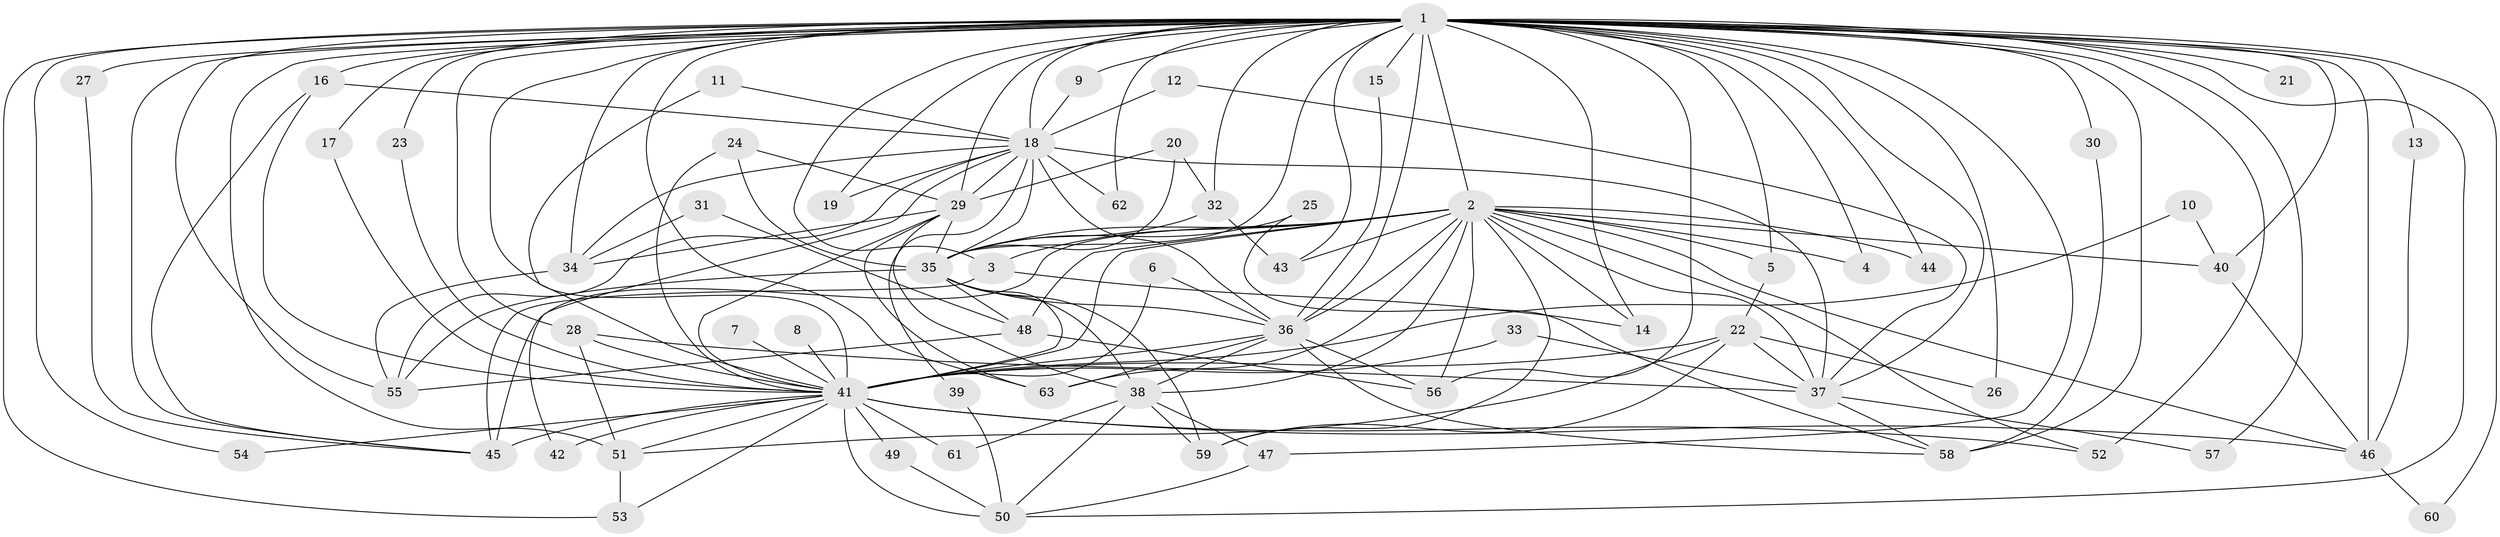 // original degree distribution, {21: 0.023809523809523808, 27: 0.007936507936507936, 24: 0.007936507936507936, 20: 0.015873015873015872, 23: 0.007936507936507936, 15: 0.007936507936507936, 18: 0.007936507936507936, 5: 0.05555555555555555, 3: 0.1746031746031746, 4: 0.10317460317460317, 12: 0.007936507936507936, 9: 0.023809523809523808, 2: 0.5317460317460317, 6: 0.023809523809523808}
// Generated by graph-tools (version 1.1) at 2025/49/03/09/25 03:49:43]
// undirected, 63 vertices, 158 edges
graph export_dot {
graph [start="1"]
  node [color=gray90,style=filled];
  1;
  2;
  3;
  4;
  5;
  6;
  7;
  8;
  9;
  10;
  11;
  12;
  13;
  14;
  15;
  16;
  17;
  18;
  19;
  20;
  21;
  22;
  23;
  24;
  25;
  26;
  27;
  28;
  29;
  30;
  31;
  32;
  33;
  34;
  35;
  36;
  37;
  38;
  39;
  40;
  41;
  42;
  43;
  44;
  45;
  46;
  47;
  48;
  49;
  50;
  51;
  52;
  53;
  54;
  55;
  56;
  57;
  58;
  59;
  60;
  61;
  62;
  63;
  1 -- 2 [weight=8.0];
  1 -- 3 [weight=1.0];
  1 -- 4 [weight=1.0];
  1 -- 5 [weight=1.0];
  1 -- 9 [weight=1.0];
  1 -- 13 [weight=1.0];
  1 -- 14 [weight=1.0];
  1 -- 15 [weight=1.0];
  1 -- 16 [weight=1.0];
  1 -- 17 [weight=1.0];
  1 -- 18 [weight=1.0];
  1 -- 19 [weight=1.0];
  1 -- 21 [weight=2.0];
  1 -- 23 [weight=1.0];
  1 -- 26 [weight=2.0];
  1 -- 27 [weight=1.0];
  1 -- 28 [weight=1.0];
  1 -- 29 [weight=1.0];
  1 -- 30 [weight=1.0];
  1 -- 32 [weight=1.0];
  1 -- 34 [weight=1.0];
  1 -- 35 [weight=4.0];
  1 -- 36 [weight=4.0];
  1 -- 37 [weight=1.0];
  1 -- 40 [weight=2.0];
  1 -- 41 [weight=8.0];
  1 -- 43 [weight=1.0];
  1 -- 44 [weight=1.0];
  1 -- 45 [weight=1.0];
  1 -- 46 [weight=2.0];
  1 -- 47 [weight=1.0];
  1 -- 50 [weight=2.0];
  1 -- 51 [weight=3.0];
  1 -- 52 [weight=2.0];
  1 -- 53 [weight=1.0];
  1 -- 54 [weight=1.0];
  1 -- 55 [weight=2.0];
  1 -- 56 [weight=2.0];
  1 -- 57 [weight=1.0];
  1 -- 58 [weight=2.0];
  1 -- 60 [weight=1.0];
  1 -- 62 [weight=1.0];
  1 -- 63 [weight=1.0];
  2 -- 3 [weight=1.0];
  2 -- 4 [weight=1.0];
  2 -- 5 [weight=1.0];
  2 -- 14 [weight=1.0];
  2 -- 35 [weight=2.0];
  2 -- 36 [weight=2.0];
  2 -- 37 [weight=1.0];
  2 -- 38 [weight=1.0];
  2 -- 40 [weight=1.0];
  2 -- 41 [weight=4.0];
  2 -- 43 [weight=1.0];
  2 -- 44 [weight=1.0];
  2 -- 45 [weight=2.0];
  2 -- 46 [weight=1.0];
  2 -- 48 [weight=2.0];
  2 -- 52 [weight=1.0];
  2 -- 56 [weight=1.0];
  2 -- 59 [weight=1.0];
  2 -- 63 [weight=1.0];
  3 -- 14 [weight=1.0];
  3 -- 45 [weight=1.0];
  5 -- 22 [weight=1.0];
  6 -- 36 [weight=1.0];
  6 -- 41 [weight=1.0];
  7 -- 41 [weight=1.0];
  8 -- 41 [weight=2.0];
  9 -- 18 [weight=1.0];
  10 -- 40 [weight=1.0];
  10 -- 41 [weight=1.0];
  11 -- 18 [weight=1.0];
  11 -- 41 [weight=1.0];
  12 -- 18 [weight=1.0];
  12 -- 37 [weight=1.0];
  13 -- 46 [weight=1.0];
  15 -- 36 [weight=1.0];
  16 -- 18 [weight=1.0];
  16 -- 41 [weight=1.0];
  16 -- 45 [weight=1.0];
  17 -- 41 [weight=1.0];
  18 -- 19 [weight=1.0];
  18 -- 29 [weight=1.0];
  18 -- 34 [weight=1.0];
  18 -- 35 [weight=1.0];
  18 -- 36 [weight=3.0];
  18 -- 37 [weight=1.0];
  18 -- 39 [weight=1.0];
  18 -- 42 [weight=1.0];
  18 -- 55 [weight=1.0];
  18 -- 62 [weight=1.0];
  20 -- 29 [weight=1.0];
  20 -- 32 [weight=1.0];
  20 -- 35 [weight=1.0];
  22 -- 26 [weight=1.0];
  22 -- 37 [weight=1.0];
  22 -- 41 [weight=1.0];
  22 -- 51 [weight=1.0];
  22 -- 59 [weight=1.0];
  23 -- 41 [weight=1.0];
  24 -- 29 [weight=1.0];
  24 -- 35 [weight=1.0];
  24 -- 41 [weight=1.0];
  25 -- 35 [weight=1.0];
  25 -- 58 [weight=1.0];
  27 -- 45 [weight=1.0];
  28 -- 37 [weight=1.0];
  28 -- 41 [weight=1.0];
  28 -- 51 [weight=1.0];
  29 -- 34 [weight=1.0];
  29 -- 35 [weight=1.0];
  29 -- 38 [weight=1.0];
  29 -- 41 [weight=1.0];
  29 -- 63 [weight=1.0];
  30 -- 58 [weight=1.0];
  31 -- 34 [weight=1.0];
  31 -- 48 [weight=1.0];
  32 -- 35 [weight=1.0];
  32 -- 43 [weight=1.0];
  33 -- 37 [weight=1.0];
  33 -- 41 [weight=1.0];
  34 -- 55 [weight=1.0];
  35 -- 36 [weight=1.0];
  35 -- 38 [weight=2.0];
  35 -- 41 [weight=2.0];
  35 -- 48 [weight=1.0];
  35 -- 55 [weight=2.0];
  35 -- 59 [weight=2.0];
  36 -- 38 [weight=1.0];
  36 -- 41 [weight=2.0];
  36 -- 56 [weight=1.0];
  36 -- 58 [weight=1.0];
  36 -- 63 [weight=1.0];
  37 -- 57 [weight=1.0];
  37 -- 58 [weight=1.0];
  38 -- 47 [weight=1.0];
  38 -- 50 [weight=1.0];
  38 -- 59 [weight=1.0];
  38 -- 61 [weight=1.0];
  39 -- 50 [weight=1.0];
  40 -- 46 [weight=1.0];
  41 -- 42 [weight=1.0];
  41 -- 45 [weight=1.0];
  41 -- 46 [weight=1.0];
  41 -- 49 [weight=1.0];
  41 -- 50 [weight=3.0];
  41 -- 51 [weight=1.0];
  41 -- 52 [weight=1.0];
  41 -- 53 [weight=1.0];
  41 -- 54 [weight=1.0];
  41 -- 61 [weight=1.0];
  46 -- 60 [weight=1.0];
  47 -- 50 [weight=1.0];
  48 -- 55 [weight=1.0];
  48 -- 56 [weight=1.0];
  49 -- 50 [weight=1.0];
  51 -- 53 [weight=1.0];
}
